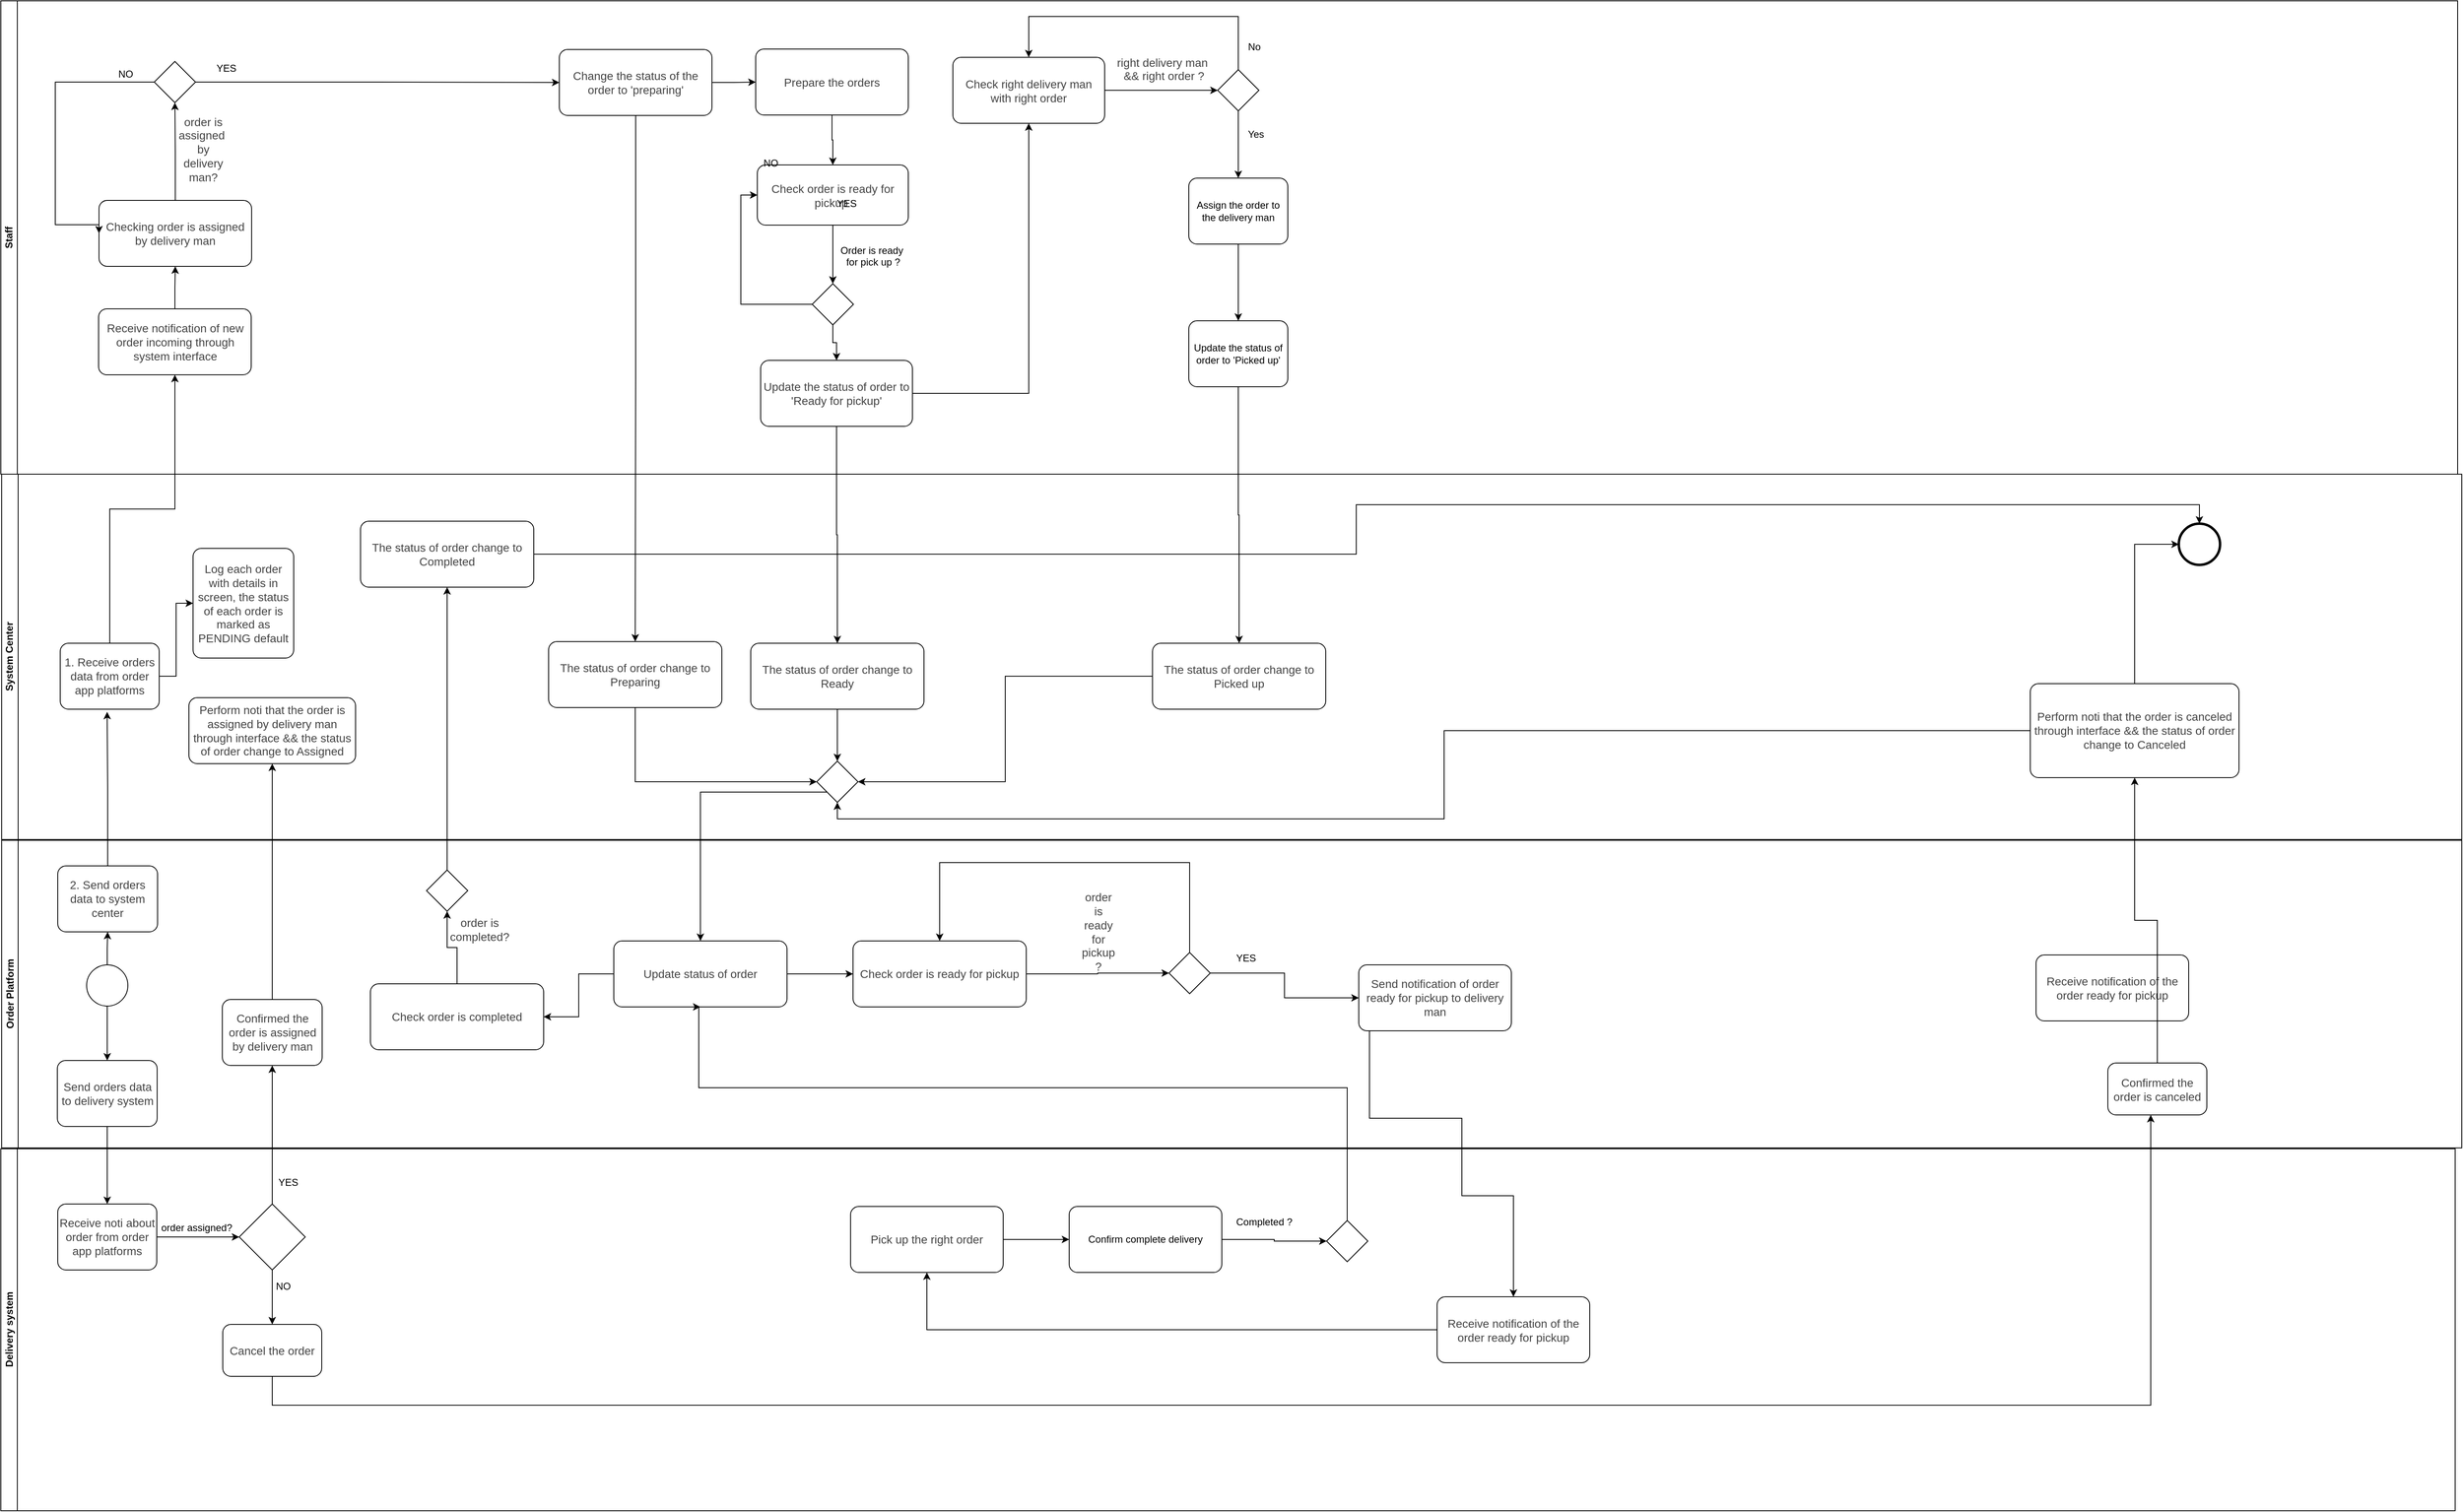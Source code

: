 <mxfile version="24.4.4" type="github">
  <diagram name="Page-1" id="Sa4ieUMAsBY_UN68sQM6">
    <mxGraphModel dx="3190" dy="2447" grid="0" gridSize="13" guides="1" tooltips="1" connect="1" arrows="1" fold="1" page="0" pageScale="1" pageWidth="850" pageHeight="1100" math="0" shadow="0">
      <root>
        <mxCell id="0" />
        <mxCell id="1" parent="0" />
        <mxCell id="vCtsbLYeNGzWeXSWO6RL-1" value="Order Platform" style="swimlane;startSize=20;horizontal=0;html=1;whiteSpace=wrap;" parent="1" vertex="1">
          <mxGeometry x="147" y="337" width="2982" height="373" as="geometry" />
        </mxCell>
        <mxCell id="Qkl_GwtcfiYEnRVGfSjE-37" style="edgeStyle=orthogonalEdgeStyle;rounded=0;orthogonalLoop=1;jettySize=auto;html=1;" edge="1" parent="vCtsbLYeNGzWeXSWO6RL-1" source="vCtsbLYeNGzWeXSWO6RL-4" target="Qkl_GwtcfiYEnRVGfSjE-36">
          <mxGeometry relative="1" as="geometry" />
        </mxCell>
        <mxCell id="Qkl_GwtcfiYEnRVGfSjE-40" style="edgeStyle=orthogonalEdgeStyle;rounded=0;orthogonalLoop=1;jettySize=auto;html=1;" edge="1" parent="vCtsbLYeNGzWeXSWO6RL-1" source="vCtsbLYeNGzWeXSWO6RL-4" target="Qkl_GwtcfiYEnRVGfSjE-39">
          <mxGeometry relative="1" as="geometry" />
        </mxCell>
        <mxCell id="vCtsbLYeNGzWeXSWO6RL-4" value="" style="points=[[0.145,0.145,0],[0.5,0,0],[0.855,0.145,0],[1,0.5,0],[0.855,0.855,0],[0.5,1,0],[0.145,0.855,0],[0,0.5,0]];shape=mxgraph.bpmn.event;html=1;verticalLabelPosition=bottom;labelBackgroundColor=#ffffff;verticalAlign=top;align=center;perimeter=ellipsePerimeter;outlineConnect=0;aspect=fixed;outline=standard;symbol=general;" parent="vCtsbLYeNGzWeXSWO6RL-1" vertex="1">
          <mxGeometry x="103" y="151" width="50" height="50" as="geometry" />
        </mxCell>
        <mxCell id="vCtsbLYeNGzWeXSWO6RL-25" value="&lt;span style=&quot;color: rgb(68, 68, 68); font-family: Arial, sans-serif; font-size: 13.944px;&quot;&gt;Send notification of order ready for pickup to delivery man&lt;/span&gt;" style="points=[[0.25,0,0],[0.5,0,0],[0.75,0,0],[1,0.25,0],[1,0.5,0],[1,0.75,0],[0.75,1,0],[0.5,1,0],[0.25,1,0],[0,0.75,0],[0,0.5,0],[0,0.25,0]];shape=mxgraph.bpmn.task;whiteSpace=wrap;rectStyle=rounded;size=10;html=1;container=1;expand=0;collapsible=0;taskMarker=abstract;" parent="vCtsbLYeNGzWeXSWO6RL-1" vertex="1">
          <mxGeometry x="1645" y="151" width="185" height="80" as="geometry" />
        </mxCell>
        <mxCell id="Qkl_GwtcfiYEnRVGfSjE-72" value="" style="edgeStyle=orthogonalEdgeStyle;rounded=0;orthogonalLoop=1;jettySize=auto;html=1;" edge="1" parent="vCtsbLYeNGzWeXSWO6RL-1" source="Qkl_GwtcfiYEnRVGfSjE-25" target="Qkl_GwtcfiYEnRVGfSjE-71">
          <mxGeometry relative="1" as="geometry" />
        </mxCell>
        <mxCell id="Qkl_GwtcfiYEnRVGfSjE-87" value="" style="edgeStyle=orthogonalEdgeStyle;rounded=0;orthogonalLoop=1;jettySize=auto;html=1;" edge="1" parent="vCtsbLYeNGzWeXSWO6RL-1" source="Qkl_GwtcfiYEnRVGfSjE-25" target="Qkl_GwtcfiYEnRVGfSjE-86">
          <mxGeometry relative="1" as="geometry" />
        </mxCell>
        <mxCell id="Qkl_GwtcfiYEnRVGfSjE-25" value="&lt;span style=&quot;color: rgb(68, 68, 68); font-family: Arial, sans-serif; font-size: 13.944px;&quot;&gt;Update status of order&lt;/span&gt;" style="points=[[0.25,0,0],[0.5,0,0],[0.75,0,0],[1,0.25,0],[1,0.5,0],[1,0.75,0],[0.75,1,0],[0.5,1,0],[0.25,1,0],[0,0.75,0],[0,0.5,0],[0,0.25,0]];shape=mxgraph.bpmn.task;whiteSpace=wrap;rectStyle=rounded;size=10;html=1;container=1;expand=0;collapsible=0;taskMarker=abstract;" vertex="1" parent="vCtsbLYeNGzWeXSWO6RL-1">
          <mxGeometry x="742" y="122" width="210" height="80" as="geometry" />
        </mxCell>
        <mxCell id="Qkl_GwtcfiYEnRVGfSjE-36" value="&lt;span style=&quot;color: rgb(68, 68, 68); font-family: Arial, sans-serif; font-size: 13.944px;&quot;&gt;2. Send&amp;nbsp;&lt;/span&gt;&lt;span style=&quot;color: rgb(68, 68, 68); font-family: Arial, sans-serif; font-size: 13.944px;&quot;&gt;orders data to system center&lt;/span&gt;" style="points=[[0.25,0,0],[0.5,0,0],[0.75,0,0],[1,0.25,0],[1,0.5,0],[1,0.75,0],[0.75,1,0],[0.5,1,0],[0.25,1,0],[0,0.75,0],[0,0.5,0],[0,0.25,0]];shape=mxgraph.bpmn.task;whiteSpace=wrap;rectStyle=rounded;size=10;html=1;container=1;expand=0;collapsible=0;taskMarker=abstract;" vertex="1" parent="vCtsbLYeNGzWeXSWO6RL-1">
          <mxGeometry x="68" y="31" width="121" height="80" as="geometry" />
        </mxCell>
        <mxCell id="Qkl_GwtcfiYEnRVGfSjE-39" value="&lt;span style=&quot;color: rgb(68, 68, 68); font-family: Arial, sans-serif; font-size: 13.944px;&quot;&gt;Send&amp;nbsp;&lt;/span&gt;&lt;span style=&quot;color: rgb(68, 68, 68); font-family: Arial, sans-serif; font-size: 13.944px;&quot;&gt;orders data to delivery system&lt;/span&gt;" style="points=[[0.25,0,0],[0.5,0,0],[0.75,0,0],[1,0.25,0],[1,0.5,0],[1,0.75,0],[0.75,1,0],[0.5,1,0],[0.25,1,0],[0,0.75,0],[0,0.5,0],[0,0.25,0]];shape=mxgraph.bpmn.task;whiteSpace=wrap;rectStyle=rounded;size=10;html=1;container=1;expand=0;collapsible=0;taskMarker=abstract;" vertex="1" parent="vCtsbLYeNGzWeXSWO6RL-1">
          <mxGeometry x="67.5" y="267" width="121" height="80" as="geometry" />
        </mxCell>
        <mxCell id="Qkl_GwtcfiYEnRVGfSjE-46" value="&lt;font face=&quot;Arial, sans-serif&quot; color=&quot;#444444&quot;&gt;&lt;span style=&quot;font-size: 13.944px;&quot;&gt;Confirmed the order is assigned by delivery man&lt;/span&gt;&lt;/font&gt;" style="points=[[0.25,0,0],[0.5,0,0],[0.75,0,0],[1,0.25,0],[1,0.5,0],[1,0.75,0],[0.75,1,0],[0.5,1,0],[0.25,1,0],[0,0.75,0],[0,0.5,0],[0,0.25,0]];shape=mxgraph.bpmn.task;whiteSpace=wrap;rectStyle=rounded;size=10;html=1;container=1;expand=0;collapsible=0;taskMarker=abstract;" vertex="1" parent="vCtsbLYeNGzWeXSWO6RL-1">
          <mxGeometry x="267.5" y="193" width="121" height="80" as="geometry" />
        </mxCell>
        <mxCell id="Qkl_GwtcfiYEnRVGfSjE-70" value="" style="points=[[0.25,0.25,0],[0.5,0,0],[0.75,0.25,0],[1,0.5,0],[0.75,0.75,0],[0.5,1,0],[0.25,0.75,0],[0,0.5,0]];shape=mxgraph.bpmn.gateway2;html=1;verticalLabelPosition=bottom;labelBackgroundColor=#ffffff;verticalAlign=top;align=center;perimeter=rhombusPerimeter;outlineConnect=0;outline=none;symbol=none;" vertex="1" parent="vCtsbLYeNGzWeXSWO6RL-1">
          <mxGeometry x="1415" y="136" width="50" height="50" as="geometry" />
        </mxCell>
        <mxCell id="Qkl_GwtcfiYEnRVGfSjE-71" value="&lt;span style=&quot;color: rgb(68, 68, 68); font-family: Arial, sans-serif; font-size: 13.944px;&quot;&gt;Check order is ready for pickup&lt;/span&gt;" style="points=[[0.25,0,0],[0.5,0,0],[0.75,0,0],[1,0.25,0],[1,0.5,0],[1,0.75,0],[0.75,1,0],[0.5,1,0],[0.25,1,0],[0,0.75,0],[0,0.5,0],[0,0.25,0]];shape=mxgraph.bpmn.task;whiteSpace=wrap;rectStyle=rounded;size=10;html=1;container=1;expand=0;collapsible=0;taskMarker=abstract;" vertex="1" parent="vCtsbLYeNGzWeXSWO6RL-1">
          <mxGeometry x="1032" y="122" width="210" height="80" as="geometry" />
        </mxCell>
        <mxCell id="Qkl_GwtcfiYEnRVGfSjE-73" style="edgeStyle=orthogonalEdgeStyle;rounded=0;orthogonalLoop=1;jettySize=auto;html=1;entryX=0;entryY=0.5;entryDx=0;entryDy=0;entryPerimeter=0;" edge="1" parent="vCtsbLYeNGzWeXSWO6RL-1" source="Qkl_GwtcfiYEnRVGfSjE-71" target="Qkl_GwtcfiYEnRVGfSjE-70">
          <mxGeometry relative="1" as="geometry" />
        </mxCell>
        <mxCell id="Qkl_GwtcfiYEnRVGfSjE-74" style="edgeStyle=orthogonalEdgeStyle;rounded=0;orthogonalLoop=1;jettySize=auto;html=1;entryX=0;entryY=0.5;entryDx=0;entryDy=0;entryPerimeter=0;" edge="1" parent="vCtsbLYeNGzWeXSWO6RL-1" source="Qkl_GwtcfiYEnRVGfSjE-70" target="vCtsbLYeNGzWeXSWO6RL-25">
          <mxGeometry relative="1" as="geometry" />
        </mxCell>
        <mxCell id="Qkl_GwtcfiYEnRVGfSjE-75" value="&lt;span style=&quot;color: rgb(68, 68, 68); font-family: Arial, sans-serif; font-size: 13.944px; text-wrap: wrap;&quot;&gt;order is ready for pickup ?&lt;/span&gt;" style="text;html=1;align=center;verticalAlign=middle;resizable=0;points=[];autosize=1;strokeColor=none;fillColor=none;" vertex="1" parent="vCtsbLYeNGzWeXSWO6RL-1">
          <mxGeometry x="1239" y="96" width="179" height="29" as="geometry" />
        </mxCell>
        <mxCell id="Qkl_GwtcfiYEnRVGfSjE-76" value="YES" style="text;html=1;align=center;verticalAlign=middle;resizable=0;points=[];autosize=1;strokeColor=none;fillColor=none;" vertex="1" parent="vCtsbLYeNGzWeXSWO6RL-1">
          <mxGeometry x="1487" y="130" width="42" height="26" as="geometry" />
        </mxCell>
        <mxCell id="vCtsbLYeNGzWeXSWO6RL-23" value="&lt;span style=&quot;color: rgb(68, 68, 68); font-family: Arial, sans-serif; font-size: 13.944px;&quot;&gt;Receive notification of the order ready for pickup&lt;/span&gt;" style="points=[[0.25,0,0],[0.5,0,0],[0.75,0,0],[1,0.25,0],[1,0.5,0],[1,0.75,0],[0.75,1,0],[0.5,1,0],[0.25,1,0],[0,0.75,0],[0,0.5,0],[0,0.25,0]];shape=mxgraph.bpmn.task;whiteSpace=wrap;rectStyle=rounded;size=10;html=1;container=1;expand=0;collapsible=0;taskMarker=abstract;" parent="vCtsbLYeNGzWeXSWO6RL-1" vertex="1">
          <mxGeometry x="2466" y="139" width="185" height="80" as="geometry" />
        </mxCell>
        <mxCell id="Qkl_GwtcfiYEnRVGfSjE-55" value="&lt;span style=&quot;color: rgb(68, 68, 68); font-family: Arial, sans-serif; font-size: 13.944px;&quot;&gt;Confirmed the order is canceled&lt;/span&gt;" style="points=[[0.25,0,0],[0.5,0,0],[0.75,0,0],[1,0.25,0],[1,0.5,0],[1,0.75,0],[0.75,1,0],[0.5,1,0],[0.25,1,0],[0,0.75,0],[0,0.5,0],[0,0.25,0]];shape=mxgraph.bpmn.task;whiteSpace=wrap;rectStyle=rounded;size=10;html=1;container=1;expand=0;collapsible=0;taskMarker=abstract;" vertex="1" parent="vCtsbLYeNGzWeXSWO6RL-1">
          <mxGeometry x="2553" y="270" width="120" height="63" as="geometry" />
        </mxCell>
        <mxCell id="Qkl_GwtcfiYEnRVGfSjE-59" value="&lt;span style=&quot;color: rgb(68, 68, 68); font-family: Arial, sans-serif; font-size: 13.944px;&quot;&gt;Perform noti that the order is canceled through interface &amp;amp;&amp;amp; the status of order change to Canceled&lt;/span&gt;" style="points=[[0.25,0,0],[0.5,0,0],[0.75,0,0],[1,0.25,0],[1,0.5,0],[1,0.75,0],[0.75,1,0],[0.5,1,0],[0.25,1,0],[0,0.75,0],[0,0.5,0],[0,0.25,0]];shape=mxgraph.bpmn.task;whiteSpace=wrap;rectStyle=rounded;size=10;html=1;container=1;expand=0;collapsible=0;taskMarker=abstract;" vertex="1" parent="vCtsbLYeNGzWeXSWO6RL-1">
          <mxGeometry x="2459" y="-190" width="253" height="114" as="geometry" />
        </mxCell>
        <mxCell id="Qkl_GwtcfiYEnRVGfSjE-61" value="" style="points=[[0.145,0.145,0],[0.5,0,0],[0.855,0.145,0],[1,0.5,0],[0.855,0.855,0],[0.5,1,0],[0.145,0.855,0],[0,0.5,0]];shape=mxgraph.bpmn.event;html=1;verticalLabelPosition=bottom;labelBackgroundColor=#ffffff;verticalAlign=top;align=center;perimeter=ellipsePerimeter;outlineConnect=0;aspect=fixed;outline=end;symbol=terminate2;" vertex="1" parent="vCtsbLYeNGzWeXSWO6RL-1">
          <mxGeometry x="2639" y="-384" width="50" height="50" as="geometry" />
        </mxCell>
        <mxCell id="Qkl_GwtcfiYEnRVGfSjE-62" style="edgeStyle=orthogonalEdgeStyle;rounded=0;orthogonalLoop=1;jettySize=auto;html=1;entryX=0;entryY=0.5;entryDx=0;entryDy=0;entryPerimeter=0;" edge="1" parent="vCtsbLYeNGzWeXSWO6RL-1" source="Qkl_GwtcfiYEnRVGfSjE-59" target="Qkl_GwtcfiYEnRVGfSjE-61">
          <mxGeometry relative="1" as="geometry" />
        </mxCell>
        <mxCell id="Qkl_GwtcfiYEnRVGfSjE-60" value="" style="edgeStyle=orthogonalEdgeStyle;rounded=0;orthogonalLoop=1;jettySize=auto;html=1;" edge="1" parent="vCtsbLYeNGzWeXSWO6RL-1" source="Qkl_GwtcfiYEnRVGfSjE-55" target="Qkl_GwtcfiYEnRVGfSjE-59">
          <mxGeometry relative="1" as="geometry" />
        </mxCell>
        <mxCell id="Qkl_GwtcfiYEnRVGfSjE-86" value="&lt;span style=&quot;color: rgb(68, 68, 68); font-family: Arial, sans-serif; font-size: 13.944px;&quot;&gt;Check order is completed&lt;/span&gt;" style="points=[[0.25,0,0],[0.5,0,0],[0.75,0,0],[1,0.25,0],[1,0.5,0],[1,0.75,0],[0.75,1,0],[0.5,1,0],[0.25,1,0],[0,0.75,0],[0,0.5,0],[0,0.25,0]];shape=mxgraph.bpmn.task;whiteSpace=wrap;rectStyle=rounded;size=10;html=1;container=1;expand=0;collapsible=0;taskMarker=abstract;" vertex="1" parent="vCtsbLYeNGzWeXSWO6RL-1">
          <mxGeometry x="447" y="174" width="210" height="80" as="geometry" />
        </mxCell>
        <mxCell id="Qkl_GwtcfiYEnRVGfSjE-88" value="" style="points=[[0.25,0.25,0],[0.5,0,0],[0.75,0.25,0],[1,0.5,0],[0.75,0.75,0],[0.5,1,0],[0.25,0.75,0],[0,0.5,0]];shape=mxgraph.bpmn.gateway2;html=1;verticalLabelPosition=bottom;labelBackgroundColor=#ffffff;verticalAlign=top;align=center;perimeter=rhombusPerimeter;outlineConnect=0;outline=none;symbol=none;" vertex="1" parent="vCtsbLYeNGzWeXSWO6RL-1">
          <mxGeometry x="515" y="36" width="50" height="50" as="geometry" />
        </mxCell>
        <mxCell id="Qkl_GwtcfiYEnRVGfSjE-89" style="edgeStyle=orthogonalEdgeStyle;rounded=0;orthogonalLoop=1;jettySize=auto;html=1;entryX=0.5;entryY=1;entryDx=0;entryDy=0;entryPerimeter=0;" edge="1" parent="vCtsbLYeNGzWeXSWO6RL-1" source="Qkl_GwtcfiYEnRVGfSjE-86" target="Qkl_GwtcfiYEnRVGfSjE-88">
          <mxGeometry relative="1" as="geometry" />
        </mxCell>
        <mxCell id="Qkl_GwtcfiYEnRVGfSjE-90" value="&lt;span style=&quot;color: rgb(68, 68, 68); font-family: Arial, sans-serif; font-size: 13.944px; text-wrap: wrap;&quot;&gt;order is completed?&lt;/span&gt;" style="text;html=1;align=center;verticalAlign=middle;resizable=0;points=[];autosize=1;strokeColor=none;fillColor=none;" vertex="1" parent="vCtsbLYeNGzWeXSWO6RL-1">
          <mxGeometry x="509" y="93" width="140" height="29" as="geometry" />
        </mxCell>
        <mxCell id="Qkl_GwtcfiYEnRVGfSjE-94" style="edgeStyle=orthogonalEdgeStyle;rounded=0;orthogonalLoop=1;jettySize=auto;html=1;entryX=0.5;entryY=0;entryDx=0;entryDy=0;entryPerimeter=0;exitX=0.5;exitY=0;exitDx=0;exitDy=0;exitPerimeter=0;" edge="1" parent="vCtsbLYeNGzWeXSWO6RL-1" source="Qkl_GwtcfiYEnRVGfSjE-70" target="Qkl_GwtcfiYEnRVGfSjE-71">
          <mxGeometry relative="1" as="geometry">
            <Array as="points">
              <mxPoint x="1440" y="27" />
              <mxPoint x="1137" y="27" />
            </Array>
          </mxGeometry>
        </mxCell>
        <mxCell id="vCtsbLYeNGzWeXSWO6RL-2" value="System Center" style="swimlane;startSize=20;horizontal=0;html=1;whiteSpace=wrap;" parent="1" vertex="1">
          <mxGeometry x="147" y="-107" width="2982" height="443" as="geometry" />
        </mxCell>
        <mxCell id="vCtsbLYeNGzWeXSWO6RL-8" value="" style="edgeStyle=orthogonalEdgeStyle;rounded=0;orthogonalLoop=1;jettySize=auto;html=1;" parent="vCtsbLYeNGzWeXSWO6RL-2" source="vCtsbLYeNGzWeXSWO6RL-5" target="vCtsbLYeNGzWeXSWO6RL-7" edge="1">
          <mxGeometry relative="1" as="geometry" />
        </mxCell>
        <mxCell id="vCtsbLYeNGzWeXSWO6RL-5" value="&lt;br&gt;&lt;span style=&quot;color: rgb(68, 68, 68); font-family: Arial, sans-serif; font-size: 13.944px; font-style: normal; font-variant-ligatures: normal; font-variant-caps: normal; font-weight: 400; letter-spacing: normal; orphans: 2; text-align: center; text-indent: 0px; text-transform: none; widows: 2; word-spacing: 0px; -webkit-text-stroke-width: 0px; white-space: normal; text-decoration-thickness: initial; text-decoration-style: initial; text-decoration-color: initial; display: inline !important; float: none;&quot;&gt;1. Receive orders data from order app platforms&lt;/span&gt;&lt;div&gt;&lt;br&gt;&lt;/div&gt;" style="points=[[0.25,0,0],[0.5,0,0],[0.75,0,0],[1,0.25,0],[1,0.5,0],[1,0.75,0],[0.75,1,0],[0.5,1,0],[0.25,1,0],[0,0.75,0],[0,0.5,0],[0,0.25,0]];shape=mxgraph.bpmn.task;whiteSpace=wrap;rectStyle=rounded;size=10;html=1;container=1;expand=0;collapsible=0;taskMarker=abstract;" parent="vCtsbLYeNGzWeXSWO6RL-2" vertex="1">
          <mxGeometry x="71" y="205" width="120" height="80" as="geometry" />
        </mxCell>
        <mxCell id="vCtsbLYeNGzWeXSWO6RL-7" value="&lt;span style=&quot;color: rgb(68, 68, 68); font-family: Arial, sans-serif; font-size: 13.944px;&quot;&gt;Log each order with details in screen, the status of each order is marked as PENDING default&lt;/span&gt;" style="points=[[0.25,0,0],[0.5,0,0],[0.75,0,0],[1,0.25,0],[1,0.5,0],[1,0.75,0],[0.75,1,0],[0.5,1,0],[0.25,1,0],[0,0.75,0],[0,0.5,0],[0,0.25,0]];shape=mxgraph.bpmn.task;whiteSpace=wrap;rectStyle=rounded;size=10;html=1;container=1;expand=0;collapsible=0;taskMarker=abstract;fontStyle=0;verticalAlign=middle;align=center;" parent="vCtsbLYeNGzWeXSWO6RL-2" vertex="1">
          <mxGeometry x="232" y="90" width="122" height="133" as="geometry" />
        </mxCell>
        <mxCell id="Qkl_GwtcfiYEnRVGfSjE-17" value="&lt;span style=&quot;color: rgb(68, 68, 68); font-family: Arial, sans-serif; font-size: 13.944px;&quot;&gt;The status of order change to Preparing&lt;/span&gt;" style="points=[[0.25,0,0],[0.5,0,0],[0.75,0,0],[1,0.25,0],[1,0.5,0],[1,0.75,0],[0.75,1,0],[0.5,1,0],[0.25,1,0],[0,0.75,0],[0,0.5,0],[0,0.25,0]];shape=mxgraph.bpmn.task;whiteSpace=wrap;rectStyle=rounded;size=10;html=1;container=1;expand=0;collapsible=0;taskMarker=abstract;" vertex="1" parent="vCtsbLYeNGzWeXSWO6RL-2">
          <mxGeometry x="663" y="203" width="210" height="80" as="geometry" />
        </mxCell>
        <mxCell id="Qkl_GwtcfiYEnRVGfSjE-20" value="&lt;span style=&quot;color: rgb(68, 68, 68); font-family: Arial, sans-serif; font-size: 13.944px;&quot;&gt;The status of order change to Ready&lt;/span&gt;" style="points=[[0.25,0,0],[0.5,0,0],[0.75,0,0],[1,0.25,0],[1,0.5,0],[1,0.75,0],[0.75,1,0],[0.5,1,0],[0.25,1,0],[0,0.75,0],[0,0.5,0],[0,0.25,0]];shape=mxgraph.bpmn.task;whiteSpace=wrap;rectStyle=rounded;size=10;html=1;container=1;expand=0;collapsible=0;taskMarker=abstract;" vertex="1" parent="vCtsbLYeNGzWeXSWO6RL-2">
          <mxGeometry x="908" y="205" width="210" height="80" as="geometry" />
        </mxCell>
        <mxCell id="Qkl_GwtcfiYEnRVGfSjE-31" value="&lt;span style=&quot;color: rgb(68, 68, 68); font-family: Arial, sans-serif; font-size: 13.944px;&quot;&gt;The status of order change to Picked up&lt;/span&gt;" style="points=[[0.25,0,0],[0.5,0,0],[0.75,0,0],[1,0.25,0],[1,0.5,0],[1,0.75,0],[0.75,1,0],[0.5,1,0],[0.25,1,0],[0,0.75,0],[0,0.5,0],[0,0.25,0]];shape=mxgraph.bpmn.task;whiteSpace=wrap;rectStyle=rounded;size=10;html=1;container=1;expand=0;collapsible=0;taskMarker=abstract;" vertex="1" parent="vCtsbLYeNGzWeXSWO6RL-2">
          <mxGeometry x="1395" y="205" width="210" height="80" as="geometry" />
        </mxCell>
        <mxCell id="Qkl_GwtcfiYEnRVGfSjE-50" value="&lt;font face=&quot;Arial, sans-serif&quot; color=&quot;#444444&quot;&gt;&lt;span style=&quot;font-size: 13.944px;&quot;&gt;Perform noti that the order is assigned by delivery man through interface &amp;amp;&amp;amp; the status of order change to Assigned&lt;/span&gt;&lt;/font&gt;" style="points=[[0.25,0,0],[0.5,0,0],[0.75,0,0],[1,0.25,0],[1,0.5,0],[1,0.75,0],[0.75,1,0],[0.5,1,0],[0.25,1,0],[0,0.75,0],[0,0.5,0],[0,0.25,0]];shape=mxgraph.bpmn.task;whiteSpace=wrap;rectStyle=rounded;size=10;html=1;container=1;expand=0;collapsible=0;taskMarker=abstract;" vertex="1" parent="vCtsbLYeNGzWeXSWO6RL-2">
          <mxGeometry x="227" y="271" width="202" height="80" as="geometry" />
        </mxCell>
        <mxCell id="Qkl_GwtcfiYEnRVGfSjE-64" value="" style="points=[[0.25,0.25,0],[0.5,0,0],[0.75,0.25,0],[1,0.5,0],[0.75,0.75,0],[0.5,1,0],[0.25,0.75,0],[0,0.5,0]];shape=mxgraph.bpmn.gateway2;html=1;verticalLabelPosition=bottom;labelBackgroundColor=#ffffff;verticalAlign=top;align=center;perimeter=rhombusPerimeter;outlineConnect=0;outline=none;symbol=none;" vertex="1" parent="vCtsbLYeNGzWeXSWO6RL-2">
          <mxGeometry x="988" y="348" width="50" height="50" as="geometry" />
        </mxCell>
        <mxCell id="Qkl_GwtcfiYEnRVGfSjE-26" value="" style="edgeStyle=orthogonalEdgeStyle;rounded=0;orthogonalLoop=1;jettySize=auto;html=1;entryX=0;entryY=0.5;entryDx=0;entryDy=0;entryPerimeter=0;exitX=0.5;exitY=1;exitDx=0;exitDy=0;exitPerimeter=0;" edge="1" parent="vCtsbLYeNGzWeXSWO6RL-2" source="Qkl_GwtcfiYEnRVGfSjE-17" target="Qkl_GwtcfiYEnRVGfSjE-64">
          <mxGeometry relative="1" as="geometry" />
        </mxCell>
        <mxCell id="Qkl_GwtcfiYEnRVGfSjE-65" style="edgeStyle=orthogonalEdgeStyle;rounded=0;orthogonalLoop=1;jettySize=auto;html=1;entryX=0.5;entryY=0;entryDx=0;entryDy=0;entryPerimeter=0;" edge="1" parent="vCtsbLYeNGzWeXSWO6RL-2" source="Qkl_GwtcfiYEnRVGfSjE-20" target="Qkl_GwtcfiYEnRVGfSjE-64">
          <mxGeometry relative="1" as="geometry" />
        </mxCell>
        <mxCell id="Qkl_GwtcfiYEnRVGfSjE-68" style="edgeStyle=orthogonalEdgeStyle;rounded=0;orthogonalLoop=1;jettySize=auto;html=1;entryX=1;entryY=0.5;entryDx=0;entryDy=0;entryPerimeter=0;" edge="1" parent="vCtsbLYeNGzWeXSWO6RL-2" source="Qkl_GwtcfiYEnRVGfSjE-31" target="Qkl_GwtcfiYEnRVGfSjE-64">
          <mxGeometry relative="1" as="geometry" />
        </mxCell>
        <mxCell id="Qkl_GwtcfiYEnRVGfSjE-91" value="&lt;span style=&quot;color: rgb(68, 68, 68); font-family: Arial, sans-serif; font-size: 13.944px;&quot;&gt;The status of order change to Completed&lt;/span&gt;" style="points=[[0.25,0,0],[0.5,0,0],[0.75,0,0],[1,0.25,0],[1,0.5,0],[1,0.75,0],[0.75,1,0],[0.5,1,0],[0.25,1,0],[0,0.75,0],[0,0.5,0],[0,0.25,0]];shape=mxgraph.bpmn.task;whiteSpace=wrap;rectStyle=rounded;size=10;html=1;container=1;expand=0;collapsible=0;taskMarker=abstract;" vertex="1" parent="vCtsbLYeNGzWeXSWO6RL-2">
          <mxGeometry x="435" y="57" width="210" height="80" as="geometry" />
        </mxCell>
        <mxCell id="vCtsbLYeNGzWeXSWO6RL-20" value="Delivery system" style="swimlane;startSize=20;horizontal=0;html=1;whiteSpace=wrap;" parent="1" vertex="1">
          <mxGeometry x="146" y="711" width="2975" height="439" as="geometry" />
        </mxCell>
        <mxCell id="vCtsbLYeNGzWeXSWO6RL-27" value="&lt;span style=&quot;color: rgb(68, 68, 68); font-family: Arial, sans-serif; font-size: 13.944px;&quot;&gt;Receive notification of the order ready for pickup&lt;/span&gt;" style="points=[[0.25,0,0],[0.5,0,0],[0.75,0,0],[1,0.25,0],[1,0.5,0],[1,0.75,0],[0.75,1,0],[0.5,1,0],[0.25,1,0],[0,0.75,0],[0,0.5,0],[0,0.25,0]];shape=mxgraph.bpmn.task;whiteSpace=wrap;rectStyle=rounded;size=10;html=1;container=1;expand=0;collapsible=0;taskMarker=abstract;" parent="vCtsbLYeNGzWeXSWO6RL-20" vertex="1">
          <mxGeometry x="1741" y="179.5" width="185" height="80" as="geometry" />
        </mxCell>
        <mxCell id="Qkl_GwtcfiYEnRVGfSjE-80" value="" style="edgeStyle=orthogonalEdgeStyle;rounded=0;orthogonalLoop=1;jettySize=auto;html=1;" edge="1" parent="vCtsbLYeNGzWeXSWO6RL-20" source="vCtsbLYeNGzWeXSWO6RL-34" target="Qkl_GwtcfiYEnRVGfSjE-79">
          <mxGeometry relative="1" as="geometry" />
        </mxCell>
        <mxCell id="vCtsbLYeNGzWeXSWO6RL-34" value="&lt;span style=&quot;color: rgb(68, 68, 68); font-family: Arial, sans-serif; font-size: 13.944px;&quot;&gt;Pick up the right order&lt;/span&gt;" style="points=[[0.25,0,0],[0.5,0,0],[0.75,0,0],[1,0.25,0],[1,0.5,0],[1,0.75,0],[0.75,1,0],[0.5,1,0],[0.25,1,0],[0,0.75,0],[0,0.5,0],[0,0.25,0]];shape=mxgraph.bpmn.task;whiteSpace=wrap;rectStyle=rounded;size=10;html=1;container=1;expand=0;collapsible=0;taskMarker=abstract;" parent="vCtsbLYeNGzWeXSWO6RL-20" vertex="1">
          <mxGeometry x="1030" y="70" width="185" height="80" as="geometry" />
        </mxCell>
        <mxCell id="Qkl_GwtcfiYEnRVGfSjE-44" value="" style="edgeStyle=orthogonalEdgeStyle;rounded=0;orthogonalLoop=1;jettySize=auto;html=1;" edge="1" parent="vCtsbLYeNGzWeXSWO6RL-20" source="Qkl_GwtcfiYEnRVGfSjE-41" target="Qkl_GwtcfiYEnRVGfSjE-43">
          <mxGeometry relative="1" as="geometry" />
        </mxCell>
        <mxCell id="Qkl_GwtcfiYEnRVGfSjE-41" value="&lt;br&gt;&lt;span style=&quot;color: rgb(68, 68, 68); font-family: Arial, sans-serif; font-size: 13.944px; font-style: normal; font-variant-ligatures: normal; font-variant-caps: normal; font-weight: 400; letter-spacing: normal; orphans: 2; text-align: center; text-indent: 0px; text-transform: none; widows: 2; word-spacing: 0px; -webkit-text-stroke-width: 0px; white-space: normal; text-decoration-thickness: initial; text-decoration-style: initial; text-decoration-color: initial; display: inline !important; float: none;&quot;&gt;Receive noti about order from order app platforms&lt;/span&gt;&lt;div&gt;&lt;br&gt;&lt;/div&gt;" style="points=[[0.25,0,0],[0.5,0,0],[0.75,0,0],[1,0.25,0],[1,0.5,0],[1,0.75,0],[0.75,1,0],[0.5,1,0],[0.25,1,0],[0,0.75,0],[0,0.5,0],[0,0.25,0]];shape=mxgraph.bpmn.task;whiteSpace=wrap;rectStyle=rounded;size=10;html=1;container=1;expand=0;collapsible=0;taskMarker=abstract;" vertex="1" parent="vCtsbLYeNGzWeXSWO6RL-20">
          <mxGeometry x="69" y="67" width="120" height="80" as="geometry" />
        </mxCell>
        <mxCell id="Qkl_GwtcfiYEnRVGfSjE-43" value="" style="rhombus;whiteSpace=wrap;html=1;" vertex="1" parent="vCtsbLYeNGzWeXSWO6RL-20">
          <mxGeometry x="289" y="67" width="80" height="80" as="geometry" />
        </mxCell>
        <mxCell id="Qkl_GwtcfiYEnRVGfSjE-45" value="order assigned?" style="text;html=1;align=center;verticalAlign=middle;resizable=0;points=[];autosize=1;strokeColor=none;fillColor=none;" vertex="1" parent="vCtsbLYeNGzWeXSWO6RL-20">
          <mxGeometry x="185" y="83" width="104" height="26" as="geometry" />
        </mxCell>
        <mxCell id="Qkl_GwtcfiYEnRVGfSjE-49" value="YES" style="text;html=1;align=center;verticalAlign=middle;resizable=0;points=[];autosize=1;strokeColor=none;fillColor=none;" vertex="1" parent="vCtsbLYeNGzWeXSWO6RL-20">
          <mxGeometry x="327" y="28" width="42" height="26" as="geometry" />
        </mxCell>
        <mxCell id="Qkl_GwtcfiYEnRVGfSjE-52" value="&lt;div&gt;&lt;font face=&quot;Arial, sans-serif&quot; color=&quot;#444444&quot;&gt;&lt;span style=&quot;font-size: 13.944px;&quot;&gt;Cancel the order&lt;/span&gt;&lt;/font&gt;&lt;/div&gt;" style="points=[[0.25,0,0],[0.5,0,0],[0.75,0,0],[1,0.25,0],[1,0.5,0],[1,0.75,0],[0.75,1,0],[0.5,1,0],[0.25,1,0],[0,0.75,0],[0,0.5,0],[0,0.25,0]];shape=mxgraph.bpmn.task;whiteSpace=wrap;rectStyle=rounded;size=10;html=1;container=1;expand=0;collapsible=0;taskMarker=abstract;" vertex="1" parent="vCtsbLYeNGzWeXSWO6RL-20">
          <mxGeometry x="269" y="213" width="120" height="63" as="geometry" />
        </mxCell>
        <mxCell id="Qkl_GwtcfiYEnRVGfSjE-53" style="edgeStyle=orthogonalEdgeStyle;rounded=0;orthogonalLoop=1;jettySize=auto;html=1;entryX=0.5;entryY=0;entryDx=0;entryDy=0;entryPerimeter=0;" edge="1" parent="vCtsbLYeNGzWeXSWO6RL-20" source="Qkl_GwtcfiYEnRVGfSjE-43" target="Qkl_GwtcfiYEnRVGfSjE-52">
          <mxGeometry relative="1" as="geometry" />
        </mxCell>
        <mxCell id="Qkl_GwtcfiYEnRVGfSjE-78" value="" style="points=[[0.25,0.25,0],[0.5,0,0],[0.75,0.25,0],[1,0.5,0],[0.75,0.75,0],[0.5,1,0],[0.25,0.75,0],[0,0.5,0]];shape=mxgraph.bpmn.gateway2;html=1;verticalLabelPosition=bottom;labelBackgroundColor=#ffffff;verticalAlign=top;align=center;perimeter=rhombusPerimeter;outlineConnect=0;outline=none;symbol=none;" vertex="1" parent="vCtsbLYeNGzWeXSWO6RL-20">
          <mxGeometry x="1607" y="87" width="50" height="50" as="geometry" />
        </mxCell>
        <mxCell id="Qkl_GwtcfiYEnRVGfSjE-81" style="edgeStyle=orthogonalEdgeStyle;rounded=0;orthogonalLoop=1;jettySize=auto;html=1;" edge="1" parent="vCtsbLYeNGzWeXSWO6RL-20" source="Qkl_GwtcfiYEnRVGfSjE-79" target="Qkl_GwtcfiYEnRVGfSjE-78">
          <mxGeometry relative="1" as="geometry" />
        </mxCell>
        <mxCell id="Qkl_GwtcfiYEnRVGfSjE-79" value="Confirm complete delivery" style="points=[[0.25,0,0],[0.5,0,0],[0.75,0,0],[1,0.25,0],[1,0.5,0],[1,0.75,0],[0.75,1,0],[0.5,1,0],[0.25,1,0],[0,0.75,0],[0,0.5,0],[0,0.25,0]];shape=mxgraph.bpmn.task;whiteSpace=wrap;rectStyle=rounded;size=10;html=1;container=1;expand=0;collapsible=0;taskMarker=abstract;" vertex="1" parent="vCtsbLYeNGzWeXSWO6RL-20">
          <mxGeometry x="1295" y="70" width="185" height="80" as="geometry" />
        </mxCell>
        <mxCell id="Qkl_GwtcfiYEnRVGfSjE-85" style="edgeStyle=orthogonalEdgeStyle;rounded=0;orthogonalLoop=1;jettySize=auto;html=1;entryX=0.5;entryY=1;entryDx=0;entryDy=0;entryPerimeter=0;" edge="1" parent="vCtsbLYeNGzWeXSWO6RL-20" source="vCtsbLYeNGzWeXSWO6RL-27" target="vCtsbLYeNGzWeXSWO6RL-34">
          <mxGeometry relative="1" as="geometry" />
        </mxCell>
        <mxCell id="vCtsbLYeNGzWeXSWO6RL-6" value="Staff" style="swimlane;startSize=20;horizontal=0;html=1;whiteSpace=wrap;" parent="1" vertex="1">
          <mxGeometry x="146" y="-681" width="2978" height="574" as="geometry" />
        </mxCell>
        <mxCell id="Qkl_GwtcfiYEnRVGfSjE-9" value="YES" style="text;html=1;align=center;verticalAlign=middle;resizable=0;points=[];autosize=1;strokeColor=none;fillColor=none;" vertex="1" parent="vCtsbLYeNGzWeXSWO6RL-6">
          <mxGeometry x="252" y="68.5" width="42" height="26" as="geometry" />
        </mxCell>
        <mxCell id="Qkl_GwtcfiYEnRVGfSjE-3" value="" style="edgeStyle=orthogonalEdgeStyle;rounded=0;orthogonalLoop=1;jettySize=auto;html=1;" edge="1" parent="vCtsbLYeNGzWeXSWO6RL-6" source="vCtsbLYeNGzWeXSWO6RL-9" target="Qkl_GwtcfiYEnRVGfSjE-2">
          <mxGeometry relative="1" as="geometry" />
        </mxCell>
        <mxCell id="vCtsbLYeNGzWeXSWO6RL-9" value="&lt;span style=&quot;color: rgb(68, 68, 68); font-family: Arial, sans-serif; font-size: 13.944px;&quot;&gt;Receive notification of new order incoming through system interface&lt;/span&gt;" style="points=[[0.25,0,0],[0.5,0,0],[0.75,0,0],[1,0.25,0],[1,0.5,0],[1,0.75,0],[0.75,1,0],[0.5,1,0],[0.25,1,0],[0,0.75,0],[0,0.5,0],[0,0.25,0]];shape=mxgraph.bpmn.task;whiteSpace=wrap;rectStyle=rounded;size=10;html=1;container=1;expand=0;collapsible=0;taskMarker=abstract;" parent="vCtsbLYeNGzWeXSWO6RL-6" vertex="1">
          <mxGeometry x="118.5" y="373.5" width="185" height="80" as="geometry" />
        </mxCell>
        <mxCell id="vCtsbLYeNGzWeXSWO6RL-17" value="" style="edgeStyle=orthogonalEdgeStyle;rounded=0;orthogonalLoop=1;jettySize=auto;html=1;" parent="vCtsbLYeNGzWeXSWO6RL-6" source="vCtsbLYeNGzWeXSWO6RL-14" target="vCtsbLYeNGzWeXSWO6RL-16" edge="1">
          <mxGeometry relative="1" as="geometry" />
        </mxCell>
        <mxCell id="vCtsbLYeNGzWeXSWO6RL-14" value="&lt;span style=&quot;color: rgb(68, 68, 68); font-family: Arial, sans-serif; font-size: 13.944px;&quot;&gt;Change the status of the order to &#39;preparing&#39;&lt;/span&gt;" style="points=[[0.25,0,0],[0.5,0,0],[0.75,0,0],[1,0.25,0],[1,0.5,0],[1,0.75,0],[0.75,1,0],[0.5,1,0],[0.25,1,0],[0,0.75,0],[0,0.5,0],[0,0.25,0]];shape=mxgraph.bpmn.task;whiteSpace=wrap;rectStyle=rounded;size=10;html=1;container=1;expand=0;collapsible=0;taskMarker=abstract;" parent="vCtsbLYeNGzWeXSWO6RL-6" vertex="1">
          <mxGeometry x="677" y="59" width="185" height="80" as="geometry" />
        </mxCell>
        <mxCell id="Qkl_GwtcfiYEnRVGfSjE-12" value="" style="edgeStyle=orthogonalEdgeStyle;rounded=0;orthogonalLoop=1;jettySize=auto;html=1;" edge="1" parent="vCtsbLYeNGzWeXSWO6RL-6" source="vCtsbLYeNGzWeXSWO6RL-16" target="Qkl_GwtcfiYEnRVGfSjE-11">
          <mxGeometry relative="1" as="geometry" />
        </mxCell>
        <mxCell id="vCtsbLYeNGzWeXSWO6RL-16" value="&lt;font face=&quot;Arial, sans-serif&quot; color=&quot;#444444&quot;&gt;&lt;span style=&quot;font-size: 13.944px;&quot;&gt;Prepare the orders&lt;/span&gt;&lt;/font&gt;" style="points=[[0.25,0,0],[0.5,0,0],[0.75,0,0],[1,0.25,0],[1,0.5,0],[1,0.75,0],[0.75,1,0],[0.5,1,0],[0.25,1,0],[0,0.75,0],[0,0.5,0],[0,0.25,0]];shape=mxgraph.bpmn.task;whiteSpace=wrap;rectStyle=rounded;size=10;html=1;container=1;expand=0;collapsible=0;taskMarker=abstract;" parent="vCtsbLYeNGzWeXSWO6RL-6" vertex="1">
          <mxGeometry x="915" y="58.5" width="185" height="80" as="geometry" />
        </mxCell>
        <mxCell id="vCtsbLYeNGzWeXSWO6RL-37" value="" style="edgeStyle=orthogonalEdgeStyle;rounded=0;orthogonalLoop=1;jettySize=auto;html=1;" parent="vCtsbLYeNGzWeXSWO6RL-6" source="vCtsbLYeNGzWeXSWO6RL-18" target="vCtsbLYeNGzWeXSWO6RL-36" edge="1">
          <mxGeometry relative="1" as="geometry" />
        </mxCell>
        <mxCell id="vCtsbLYeNGzWeXSWO6RL-18" value="&lt;font face=&quot;Arial, sans-serif&quot; color=&quot;#444444&quot;&gt;&lt;span style=&quot;font-size: 13.944px;&quot;&gt;Update the status of order to &#39;Ready for pickup&#39;&lt;/span&gt;&lt;/font&gt;" style="points=[[0.25,0,0],[0.5,0,0],[0.75,0,0],[1,0.25,0],[1,0.5,0],[1,0.75,0],[0.75,1,0],[0.5,1,0],[0.25,1,0],[0,0.75,0],[0,0.5,0],[0,0.25,0]];shape=mxgraph.bpmn.task;whiteSpace=wrap;rectStyle=rounded;size=10;html=1;container=1;expand=0;collapsible=0;taskMarker=abstract;" parent="vCtsbLYeNGzWeXSWO6RL-6" vertex="1">
          <mxGeometry x="921" y="436" width="184" height="80" as="geometry" />
        </mxCell>
        <mxCell id="vCtsbLYeNGzWeXSWO6RL-36" value="&lt;font face=&quot;Arial, sans-serif&quot; color=&quot;#444444&quot;&gt;&lt;span style=&quot;font-size: 13.944px;&quot;&gt;Check right delivery man with right order&lt;/span&gt;&lt;/font&gt;" style="points=[[0.25,0,0],[0.5,0,0],[0.75,0,0],[1,0.25,0],[1,0.5,0],[1,0.75,0],[0.75,1,0],[0.5,1,0],[0.25,1,0],[0,0.75,0],[0,0.5,0],[0,0.25,0]];shape=mxgraph.bpmn.task;whiteSpace=wrap;rectStyle=rounded;size=10;html=1;container=1;expand=0;collapsible=0;taskMarker=abstract;" parent="vCtsbLYeNGzWeXSWO6RL-6" vertex="1">
          <mxGeometry x="1154" y="68.5" width="184" height="80" as="geometry" />
        </mxCell>
        <mxCell id="vCtsbLYeNGzWeXSWO6RL-38" value="" style="points=[[0.25,0.25,0],[0.5,0,0],[0.75,0.25,0],[1,0.5,0],[0.75,0.75,0],[0.5,1,0],[0.25,0.75,0],[0,0.5,0]];shape=mxgraph.bpmn.gateway2;html=1;verticalLabelPosition=bottom;labelBackgroundColor=#ffffff;verticalAlign=top;align=center;perimeter=rhombusPerimeter;outlineConnect=0;outline=none;symbol=none;" parent="vCtsbLYeNGzWeXSWO6RL-6" vertex="1">
          <mxGeometry x="1475" y="83.5" width="50" height="50" as="geometry" />
        </mxCell>
        <mxCell id="vCtsbLYeNGzWeXSWO6RL-39" style="edgeStyle=orthogonalEdgeStyle;rounded=0;orthogonalLoop=1;jettySize=auto;html=1;entryX=0;entryY=0.5;entryDx=0;entryDy=0;entryPerimeter=0;" parent="vCtsbLYeNGzWeXSWO6RL-6" source="vCtsbLYeNGzWeXSWO6RL-36" target="vCtsbLYeNGzWeXSWO6RL-38" edge="1">
          <mxGeometry relative="1" as="geometry" />
        </mxCell>
        <mxCell id="vCtsbLYeNGzWeXSWO6RL-44" value="&#xa;&lt;span style=&quot;forced-color-adjust: none; font-style: normal; font-variant-ligatures: normal; font-variant-caps: normal; font-weight: 400; letter-spacing: normal; orphans: 2; text-align: center; text-indent: 0px; text-transform: none; widows: 2; word-spacing: 0px; -webkit-text-stroke-width: 0px; white-space: normal; background-color: rgb(255, 255, 255); text-decoration-thickness: initial; text-decoration-style: initial; text-decoration-color: initial; color: rgb(68, 68, 68); font-family: Arial, sans-serif; font-size: 13.944px;&quot;&gt;right delivery man&lt;/span&gt;&lt;div style=&quot;forced-color-adjust: none; color: rgb(0, 0, 0); font-family: Helvetica; font-size: 12px; font-style: normal; font-variant-ligatures: normal; font-variant-caps: normal; font-weight: 400; letter-spacing: normal; orphans: 2; text-align: center; text-indent: 0px; text-transform: none; widows: 2; word-spacing: 0px; -webkit-text-stroke-width: 0px; white-space: nowrap; background-color: rgb(255, 255, 255); text-decoration-thickness: initial; text-decoration-style: initial; text-decoration-color: initial;&quot;&gt;&lt;span style=&quot;forced-color-adjust: none; color: rgb(68, 68, 68); font-family: Arial, sans-serif; font-size: 13.944px; text-wrap: wrap;&quot;&gt;&amp;nbsp;&amp;amp;&amp;amp; right order ?&lt;/span&gt;&lt;/div&gt;&#xa;&#xa;" style="text;html=1;align=center;verticalAlign=middle;whiteSpace=wrap;rounded=0;" parent="vCtsbLYeNGzWeXSWO6RL-6" vertex="1">
          <mxGeometry x="1334" y="74.5" width="148" height="30" as="geometry" />
        </mxCell>
        <mxCell id="vCtsbLYeNGzWeXSWO6RL-46" value="No" style="text;html=1;align=center;verticalAlign=middle;resizable=0;points=[];autosize=1;strokeColor=none;fillColor=none;" parent="vCtsbLYeNGzWeXSWO6RL-6" vertex="1">
          <mxGeometry x="1502" y="42.5" width="33" height="26" as="geometry" />
        </mxCell>
        <mxCell id="vCtsbLYeNGzWeXSWO6RL-51" value="" style="edgeStyle=orthogonalEdgeStyle;rounded=0;orthogonalLoop=1;jettySize=auto;html=1;" parent="vCtsbLYeNGzWeXSWO6RL-6" source="vCtsbLYeNGzWeXSWO6RL-47" target="vCtsbLYeNGzWeXSWO6RL-50" edge="1">
          <mxGeometry relative="1" as="geometry" />
        </mxCell>
        <mxCell id="vCtsbLYeNGzWeXSWO6RL-47" value="Assign the order to the delivery man" style="points=[[0.25,0,0],[0.5,0,0],[0.75,0,0],[1,0.25,0],[1,0.5,0],[1,0.75,0],[0.75,1,0],[0.5,1,0],[0.25,1,0],[0,0.75,0],[0,0.5,0],[0,0.25,0]];shape=mxgraph.bpmn.task;whiteSpace=wrap;rectStyle=rounded;size=10;html=1;container=1;expand=0;collapsible=0;taskMarker=abstract;" parent="vCtsbLYeNGzWeXSWO6RL-6" vertex="1">
          <mxGeometry x="1440" y="215" width="120" height="80" as="geometry" />
        </mxCell>
        <mxCell id="vCtsbLYeNGzWeXSWO6RL-48" style="edgeStyle=orthogonalEdgeStyle;rounded=0;orthogonalLoop=1;jettySize=auto;html=1;entryX=0.5;entryY=0;entryDx=0;entryDy=0;entryPerimeter=0;" parent="vCtsbLYeNGzWeXSWO6RL-6" source="vCtsbLYeNGzWeXSWO6RL-38" target="vCtsbLYeNGzWeXSWO6RL-47" edge="1">
          <mxGeometry relative="1" as="geometry" />
        </mxCell>
        <mxCell id="vCtsbLYeNGzWeXSWO6RL-49" value="Yes" style="text;html=1;align=center;verticalAlign=middle;resizable=0;points=[];autosize=1;strokeColor=none;fillColor=none;" parent="vCtsbLYeNGzWeXSWO6RL-6" vertex="1">
          <mxGeometry x="1502" y="148.5" width="38" height="26" as="geometry" />
        </mxCell>
        <mxCell id="vCtsbLYeNGzWeXSWO6RL-50" value="Update the status of order to &#39;Picked up&#39;" style="points=[[0.25,0,0],[0.5,0,0],[0.75,0,0],[1,0.25,0],[1,0.5,0],[1,0.75,0],[0.75,1,0],[0.5,1,0],[0.25,1,0],[0,0.75,0],[0,0.5,0],[0,0.25,0]];shape=mxgraph.bpmn.task;whiteSpace=wrap;rectStyle=rounded;size=10;html=1;container=1;expand=0;collapsible=0;taskMarker=abstract;" parent="vCtsbLYeNGzWeXSWO6RL-6" vertex="1">
          <mxGeometry x="1440" y="388" width="120" height="80" as="geometry" />
        </mxCell>
        <mxCell id="Qkl_GwtcfiYEnRVGfSjE-5" style="edgeStyle=orthogonalEdgeStyle;rounded=0;orthogonalLoop=1;jettySize=auto;html=1;" edge="1" parent="vCtsbLYeNGzWeXSWO6RL-6" source="Qkl_GwtcfiYEnRVGfSjE-2" target="Qkl_GwtcfiYEnRVGfSjE-4">
          <mxGeometry relative="1" as="geometry" />
        </mxCell>
        <mxCell id="Qkl_GwtcfiYEnRVGfSjE-2" value="&lt;span style=&quot;color: rgb(68, 68, 68); font-family: Arial, sans-serif; font-size: 13.944px;&quot;&gt;Checking order is assigned by delivery man&lt;/span&gt;" style="points=[[0.25,0,0],[0.5,0,0],[0.75,0,0],[1,0.25,0],[1,0.5,0],[1,0.75,0],[0.75,1,0],[0.5,1,0],[0.25,1,0],[0,0.75,0],[0,0.5,0],[0,0.25,0]];shape=mxgraph.bpmn.task;whiteSpace=wrap;rectStyle=rounded;size=10;html=1;container=1;expand=0;collapsible=0;taskMarker=abstract;" vertex="1" parent="vCtsbLYeNGzWeXSWO6RL-6">
          <mxGeometry x="119" y="242" width="185" height="80" as="geometry" />
        </mxCell>
        <mxCell id="Qkl_GwtcfiYEnRVGfSjE-4" value="" style="points=[[0.25,0.25,0],[0.5,0,0],[0.75,0.25,0],[1,0.5,0],[0.75,0.75,0],[0.5,1,0],[0.25,0.75,0],[0,0.5,0]];shape=mxgraph.bpmn.gateway2;html=1;verticalLabelPosition=bottom;labelBackgroundColor=#ffffff;verticalAlign=top;align=center;perimeter=rhombusPerimeter;outlineConnect=0;outline=none;symbol=none;" vertex="1" parent="vCtsbLYeNGzWeXSWO6RL-6">
          <mxGeometry x="186" y="73.5" width="50" height="50" as="geometry" />
        </mxCell>
        <mxCell id="Qkl_GwtcfiYEnRVGfSjE-6" value="&lt;span style=&quot;color: rgb(68, 68, 68); font-family: Arial, sans-serif; font-size: 13.944px; text-wrap: wrap;&quot;&gt;order is assigned&amp;nbsp;&lt;/span&gt;&lt;div&gt;&lt;span style=&quot;color: rgb(68, 68, 68); font-family: Arial, sans-serif; font-size: 13.944px; text-wrap: wrap;&quot;&gt;by delivery man?&lt;/span&gt;&lt;/div&gt;" style="text;html=1;align=center;verticalAlign=middle;resizable=0;points=[];autosize=1;strokeColor=none;fillColor=none;" vertex="1" parent="vCtsbLYeNGzWeXSWO6RL-6">
          <mxGeometry x="181" y="156.5" width="128" height="46" as="geometry" />
        </mxCell>
        <mxCell id="Qkl_GwtcfiYEnRVGfSjE-7" style="edgeStyle=orthogonalEdgeStyle;rounded=0;orthogonalLoop=1;jettySize=auto;html=1;entryX=0;entryY=0.5;entryDx=0;entryDy=0;entryPerimeter=0;" edge="1" parent="vCtsbLYeNGzWeXSWO6RL-6" source="Qkl_GwtcfiYEnRVGfSjE-4" target="vCtsbLYeNGzWeXSWO6RL-14">
          <mxGeometry relative="1" as="geometry" />
        </mxCell>
        <mxCell id="Qkl_GwtcfiYEnRVGfSjE-8" style="edgeStyle=orthogonalEdgeStyle;rounded=0;orthogonalLoop=1;jettySize=auto;html=1;entryX=0;entryY=0.5;entryDx=0;entryDy=0;entryPerimeter=0;exitX=0;exitY=0.5;exitDx=0;exitDy=0;exitPerimeter=0;" edge="1" parent="vCtsbLYeNGzWeXSWO6RL-6" source="Qkl_GwtcfiYEnRVGfSjE-4" target="Qkl_GwtcfiYEnRVGfSjE-2">
          <mxGeometry relative="1" as="geometry">
            <Array as="points">
              <mxPoint x="66" y="98.5" />
              <mxPoint x="66" y="271.5" />
            </Array>
          </mxGeometry>
        </mxCell>
        <mxCell id="Qkl_GwtcfiYEnRVGfSjE-10" value="NO" style="text;html=1;align=center;verticalAlign=middle;resizable=0;points=[];autosize=1;strokeColor=none;fillColor=none;" vertex="1" parent="vCtsbLYeNGzWeXSWO6RL-6">
          <mxGeometry x="133" y="75.5" width="36" height="26" as="geometry" />
        </mxCell>
        <mxCell id="Qkl_GwtcfiYEnRVGfSjE-14" style="edgeStyle=orthogonalEdgeStyle;rounded=0;orthogonalLoop=1;jettySize=auto;html=1;" edge="1" parent="vCtsbLYeNGzWeXSWO6RL-6" source="Qkl_GwtcfiYEnRVGfSjE-11" target="Qkl_GwtcfiYEnRVGfSjE-13">
          <mxGeometry relative="1" as="geometry" />
        </mxCell>
        <mxCell id="Qkl_GwtcfiYEnRVGfSjE-11" value="&lt;font face=&quot;Arial, sans-serif&quot; color=&quot;#444444&quot;&gt;&lt;span style=&quot;font-size: 13.944px;&quot;&gt;Check order is ready for pickup&amp;nbsp;&lt;/span&gt;&lt;/font&gt;" style="points=[[0.25,0,0],[0.5,0,0],[0.75,0,0],[1,0.25,0],[1,0.5,0],[1,0.75,0],[0.75,1,0],[0.5,1,0],[0.25,1,0],[0,0.75,0],[0,0.5,0],[0,0.25,0]];shape=mxgraph.bpmn.task;whiteSpace=wrap;rectStyle=rounded;size=10;html=1;container=1;expand=0;collapsible=0;taskMarker=abstract;" vertex="1" parent="vCtsbLYeNGzWeXSWO6RL-6">
          <mxGeometry x="917" y="199" width="183" height="73" as="geometry" />
        </mxCell>
        <mxCell id="Qkl_GwtcfiYEnRVGfSjE-13" value="" style="points=[[0.25,0.25,0],[0.5,0,0],[0.75,0.25,0],[1,0.5,0],[0.75,0.75,0],[0.5,1,0],[0.25,0.75,0],[0,0.5,0]];shape=mxgraph.bpmn.gateway2;html=1;verticalLabelPosition=bottom;labelBackgroundColor=#ffffff;verticalAlign=top;align=center;perimeter=rhombusPerimeter;outlineConnect=0;outline=none;symbol=none;" vertex="1" parent="vCtsbLYeNGzWeXSWO6RL-6">
          <mxGeometry x="983.5" y="343" width="50" height="50" as="geometry" />
        </mxCell>
        <mxCell id="Qkl_GwtcfiYEnRVGfSjE-15" value="Order is ready&amp;nbsp;&lt;div&gt;&lt;span style=&quot;background-color: initial;&quot;&gt;for pick up ?&lt;/span&gt;&lt;br&gt;&lt;/div&gt;&lt;div&gt;&lt;div&gt;&lt;br&gt;&lt;/div&gt;&lt;/div&gt;" style="text;html=1;align=center;verticalAlign=middle;resizable=0;points=[];autosize=1;strokeColor=none;fillColor=none;" vertex="1" parent="vCtsbLYeNGzWeXSWO6RL-6">
          <mxGeometry x="1008" y="289" width="97" height="55" as="geometry" />
        </mxCell>
        <mxCell id="Qkl_GwtcfiYEnRVGfSjE-19" style="edgeStyle=orthogonalEdgeStyle;rounded=0;orthogonalLoop=1;jettySize=auto;html=1;" edge="1" parent="vCtsbLYeNGzWeXSWO6RL-6" source="Qkl_GwtcfiYEnRVGfSjE-13" target="vCtsbLYeNGzWeXSWO6RL-18">
          <mxGeometry relative="1" as="geometry" />
        </mxCell>
        <mxCell id="Qkl_GwtcfiYEnRVGfSjE-23" style="edgeStyle=orthogonalEdgeStyle;rounded=0;orthogonalLoop=1;jettySize=auto;html=1;entryX=0;entryY=0.5;entryDx=0;entryDy=0;entryPerimeter=0;exitX=0;exitY=0.5;exitDx=0;exitDy=0;exitPerimeter=0;" edge="1" parent="vCtsbLYeNGzWeXSWO6RL-6" source="Qkl_GwtcfiYEnRVGfSjE-13" target="Qkl_GwtcfiYEnRVGfSjE-11">
          <mxGeometry relative="1" as="geometry" />
        </mxCell>
        <mxCell id="Qkl_GwtcfiYEnRVGfSjE-22" value="YES" style="text;html=1;align=center;verticalAlign=middle;resizable=0;points=[];autosize=1;strokeColor=none;fillColor=none;" vertex="1" parent="vCtsbLYeNGzWeXSWO6RL-6">
          <mxGeometry x="1004" y="233" width="42" height="26" as="geometry" />
        </mxCell>
        <mxCell id="Qkl_GwtcfiYEnRVGfSjE-24" value="NO" style="text;html=1;align=center;verticalAlign=middle;resizable=0;points=[];autosize=1;strokeColor=none;fillColor=none;" vertex="1" parent="vCtsbLYeNGzWeXSWO6RL-6">
          <mxGeometry x="915" y="184" width="36" height="26" as="geometry" />
        </mxCell>
        <mxCell id="Qkl_GwtcfiYEnRVGfSjE-30" style="edgeStyle=orthogonalEdgeStyle;rounded=0;orthogonalLoop=1;jettySize=auto;html=1;entryX=0.5;entryY=0;entryDx=0;entryDy=0;entryPerimeter=0;exitX=0.5;exitY=0;exitDx=0;exitDy=0;exitPerimeter=0;" edge="1" parent="vCtsbLYeNGzWeXSWO6RL-6" source="vCtsbLYeNGzWeXSWO6RL-38" target="vCtsbLYeNGzWeXSWO6RL-36">
          <mxGeometry relative="1" as="geometry">
            <Array as="points">
              <mxPoint x="1500" y="19" />
              <mxPoint x="1246" y="19" />
            </Array>
          </mxGeometry>
        </mxCell>
        <mxCell id="Qkl_GwtcfiYEnRVGfSjE-1" style="edgeStyle=orthogonalEdgeStyle;rounded=0;orthogonalLoop=1;jettySize=auto;html=1;entryX=0.5;entryY=1;entryDx=0;entryDy=0;entryPerimeter=0;" edge="1" parent="1" source="vCtsbLYeNGzWeXSWO6RL-5" target="vCtsbLYeNGzWeXSWO6RL-9">
          <mxGeometry relative="1" as="geometry" />
        </mxCell>
        <mxCell id="Qkl_GwtcfiYEnRVGfSjE-18" value="" style="edgeStyle=orthogonalEdgeStyle;rounded=0;orthogonalLoop=1;jettySize=auto;html=1;" edge="1" parent="1" source="vCtsbLYeNGzWeXSWO6RL-14" target="Qkl_GwtcfiYEnRVGfSjE-17">
          <mxGeometry relative="1" as="geometry" />
        </mxCell>
        <mxCell id="Qkl_GwtcfiYEnRVGfSjE-21" style="edgeStyle=orthogonalEdgeStyle;rounded=0;orthogonalLoop=1;jettySize=auto;html=1;entryX=0.5;entryY=0;entryDx=0;entryDy=0;entryPerimeter=0;" edge="1" parent="1" source="vCtsbLYeNGzWeXSWO6RL-18" target="Qkl_GwtcfiYEnRVGfSjE-20">
          <mxGeometry relative="1" as="geometry" />
        </mxCell>
        <mxCell id="Qkl_GwtcfiYEnRVGfSjE-32" style="edgeStyle=orthogonalEdgeStyle;rounded=0;orthogonalLoop=1;jettySize=auto;html=1;entryX=0.5;entryY=0;entryDx=0;entryDy=0;entryPerimeter=0;" edge="1" parent="1" source="vCtsbLYeNGzWeXSWO6RL-50" target="Qkl_GwtcfiYEnRVGfSjE-31">
          <mxGeometry relative="1" as="geometry" />
        </mxCell>
        <mxCell id="Qkl_GwtcfiYEnRVGfSjE-38" style="edgeStyle=orthogonalEdgeStyle;rounded=0;orthogonalLoop=1;jettySize=auto;html=1;entryX=0.474;entryY=1.04;entryDx=0;entryDy=0;entryPerimeter=0;" edge="1" parent="1" source="Qkl_GwtcfiYEnRVGfSjE-36" target="vCtsbLYeNGzWeXSWO6RL-5">
          <mxGeometry relative="1" as="geometry">
            <mxPoint x="276" y="172" as="targetPoint" />
          </mxGeometry>
        </mxCell>
        <mxCell id="Qkl_GwtcfiYEnRVGfSjE-42" style="edgeStyle=orthogonalEdgeStyle;rounded=0;orthogonalLoop=1;jettySize=auto;html=1;" edge="1" parent="1" source="Qkl_GwtcfiYEnRVGfSjE-39" target="Qkl_GwtcfiYEnRVGfSjE-41">
          <mxGeometry relative="1" as="geometry" />
        </mxCell>
        <mxCell id="Qkl_GwtcfiYEnRVGfSjE-47" style="edgeStyle=orthogonalEdgeStyle;rounded=0;orthogonalLoop=1;jettySize=auto;html=1;entryX=0.5;entryY=1;entryDx=0;entryDy=0;entryPerimeter=0;" edge="1" parent="1" source="Qkl_GwtcfiYEnRVGfSjE-43" target="Qkl_GwtcfiYEnRVGfSjE-46">
          <mxGeometry relative="1" as="geometry" />
        </mxCell>
        <mxCell id="Qkl_GwtcfiYEnRVGfSjE-51" value="" style="edgeStyle=orthogonalEdgeStyle;rounded=0;orthogonalLoop=1;jettySize=auto;html=1;" edge="1" parent="1" source="Qkl_GwtcfiYEnRVGfSjE-46" target="Qkl_GwtcfiYEnRVGfSjE-50">
          <mxGeometry relative="1" as="geometry" />
        </mxCell>
        <mxCell id="Qkl_GwtcfiYEnRVGfSjE-54" value="NO" style="text;html=1;align=center;verticalAlign=middle;resizable=0;points=[];autosize=1;strokeColor=none;fillColor=none;" vertex="1" parent="1">
          <mxGeometry x="470" y="865" width="36" height="26" as="geometry" />
        </mxCell>
        <mxCell id="Qkl_GwtcfiYEnRVGfSjE-56" value="" style="edgeStyle=orthogonalEdgeStyle;rounded=0;orthogonalLoop=1;jettySize=auto;html=1;" edge="1" parent="1" source="Qkl_GwtcfiYEnRVGfSjE-52" target="Qkl_GwtcfiYEnRVGfSjE-55">
          <mxGeometry relative="1" as="geometry">
            <Array as="points">
              <mxPoint x="475" y="1022" />
              <mxPoint x="2752" y="1022" />
            </Array>
          </mxGeometry>
        </mxCell>
        <mxCell id="Qkl_GwtcfiYEnRVGfSjE-69" style="edgeStyle=orthogonalEdgeStyle;rounded=0;orthogonalLoop=1;jettySize=auto;html=1;exitX=0.25;exitY=0.75;exitDx=0;exitDy=0;exitPerimeter=0;" edge="1" parent="1" source="Qkl_GwtcfiYEnRVGfSjE-64" target="Qkl_GwtcfiYEnRVGfSjE-25">
          <mxGeometry relative="1" as="geometry">
            <mxPoint x="969.737" y="429.716" as="targetPoint" />
          </mxGeometry>
        </mxCell>
        <mxCell id="Qkl_GwtcfiYEnRVGfSjE-77" style="edgeStyle=orthogonalEdgeStyle;rounded=0;orthogonalLoop=1;jettySize=auto;html=1;entryX=0.5;entryY=0;entryDx=0;entryDy=0;entryPerimeter=0;" edge="1" parent="1" source="vCtsbLYeNGzWeXSWO6RL-25" target="vCtsbLYeNGzWeXSWO6RL-27">
          <mxGeometry relative="1" as="geometry">
            <Array as="points">
              <mxPoint x="1805" y="674" />
              <mxPoint x="1917" y="674" />
              <mxPoint x="1917" y="768" />
            </Array>
          </mxGeometry>
        </mxCell>
        <mxCell id="Qkl_GwtcfiYEnRVGfSjE-67" style="edgeStyle=orthogonalEdgeStyle;rounded=0;orthogonalLoop=1;jettySize=auto;html=1;entryX=0.5;entryY=1;entryDx=0;entryDy=0;entryPerimeter=0;" edge="1" parent="1" source="Qkl_GwtcfiYEnRVGfSjE-59" target="Qkl_GwtcfiYEnRVGfSjE-64">
          <mxGeometry relative="1" as="geometry" />
        </mxCell>
        <mxCell id="Qkl_GwtcfiYEnRVGfSjE-82" value="Completed ?" style="text;html=1;align=center;verticalAlign=middle;resizable=0;points=[];autosize=1;strokeColor=none;fillColor=none;" vertex="1" parent="1">
          <mxGeometry x="1634" y="787" width="86" height="26" as="geometry" />
        </mxCell>
        <mxCell id="Qkl_GwtcfiYEnRVGfSjE-84" style="edgeStyle=orthogonalEdgeStyle;rounded=0;orthogonalLoop=1;jettySize=auto;html=1;entryX=0.5;entryY=1;entryDx=0;entryDy=0;entryPerimeter=0;" edge="1" parent="1" source="Qkl_GwtcfiYEnRVGfSjE-78" target="Qkl_GwtcfiYEnRVGfSjE-25">
          <mxGeometry relative="1" as="geometry">
            <Array as="points">
              <mxPoint x="1778" y="637" />
              <mxPoint x="992" y="637" />
              <mxPoint x="992" y="539" />
            </Array>
          </mxGeometry>
        </mxCell>
        <mxCell id="Qkl_GwtcfiYEnRVGfSjE-92" style="edgeStyle=orthogonalEdgeStyle;rounded=0;orthogonalLoop=1;jettySize=auto;html=1;entryX=0.5;entryY=1;entryDx=0;entryDy=0;entryPerimeter=0;" edge="1" parent="1" source="Qkl_GwtcfiYEnRVGfSjE-88" target="Qkl_GwtcfiYEnRVGfSjE-91">
          <mxGeometry relative="1" as="geometry" />
        </mxCell>
        <mxCell id="Qkl_GwtcfiYEnRVGfSjE-93" style="edgeStyle=orthogonalEdgeStyle;rounded=0;orthogonalLoop=1;jettySize=auto;html=1;entryX=0.5;entryY=0;entryDx=0;entryDy=0;entryPerimeter=0;" edge="1" parent="1" source="Qkl_GwtcfiYEnRVGfSjE-91" target="Qkl_GwtcfiYEnRVGfSjE-61">
          <mxGeometry relative="1" as="geometry" />
        </mxCell>
      </root>
    </mxGraphModel>
  </diagram>
</mxfile>
